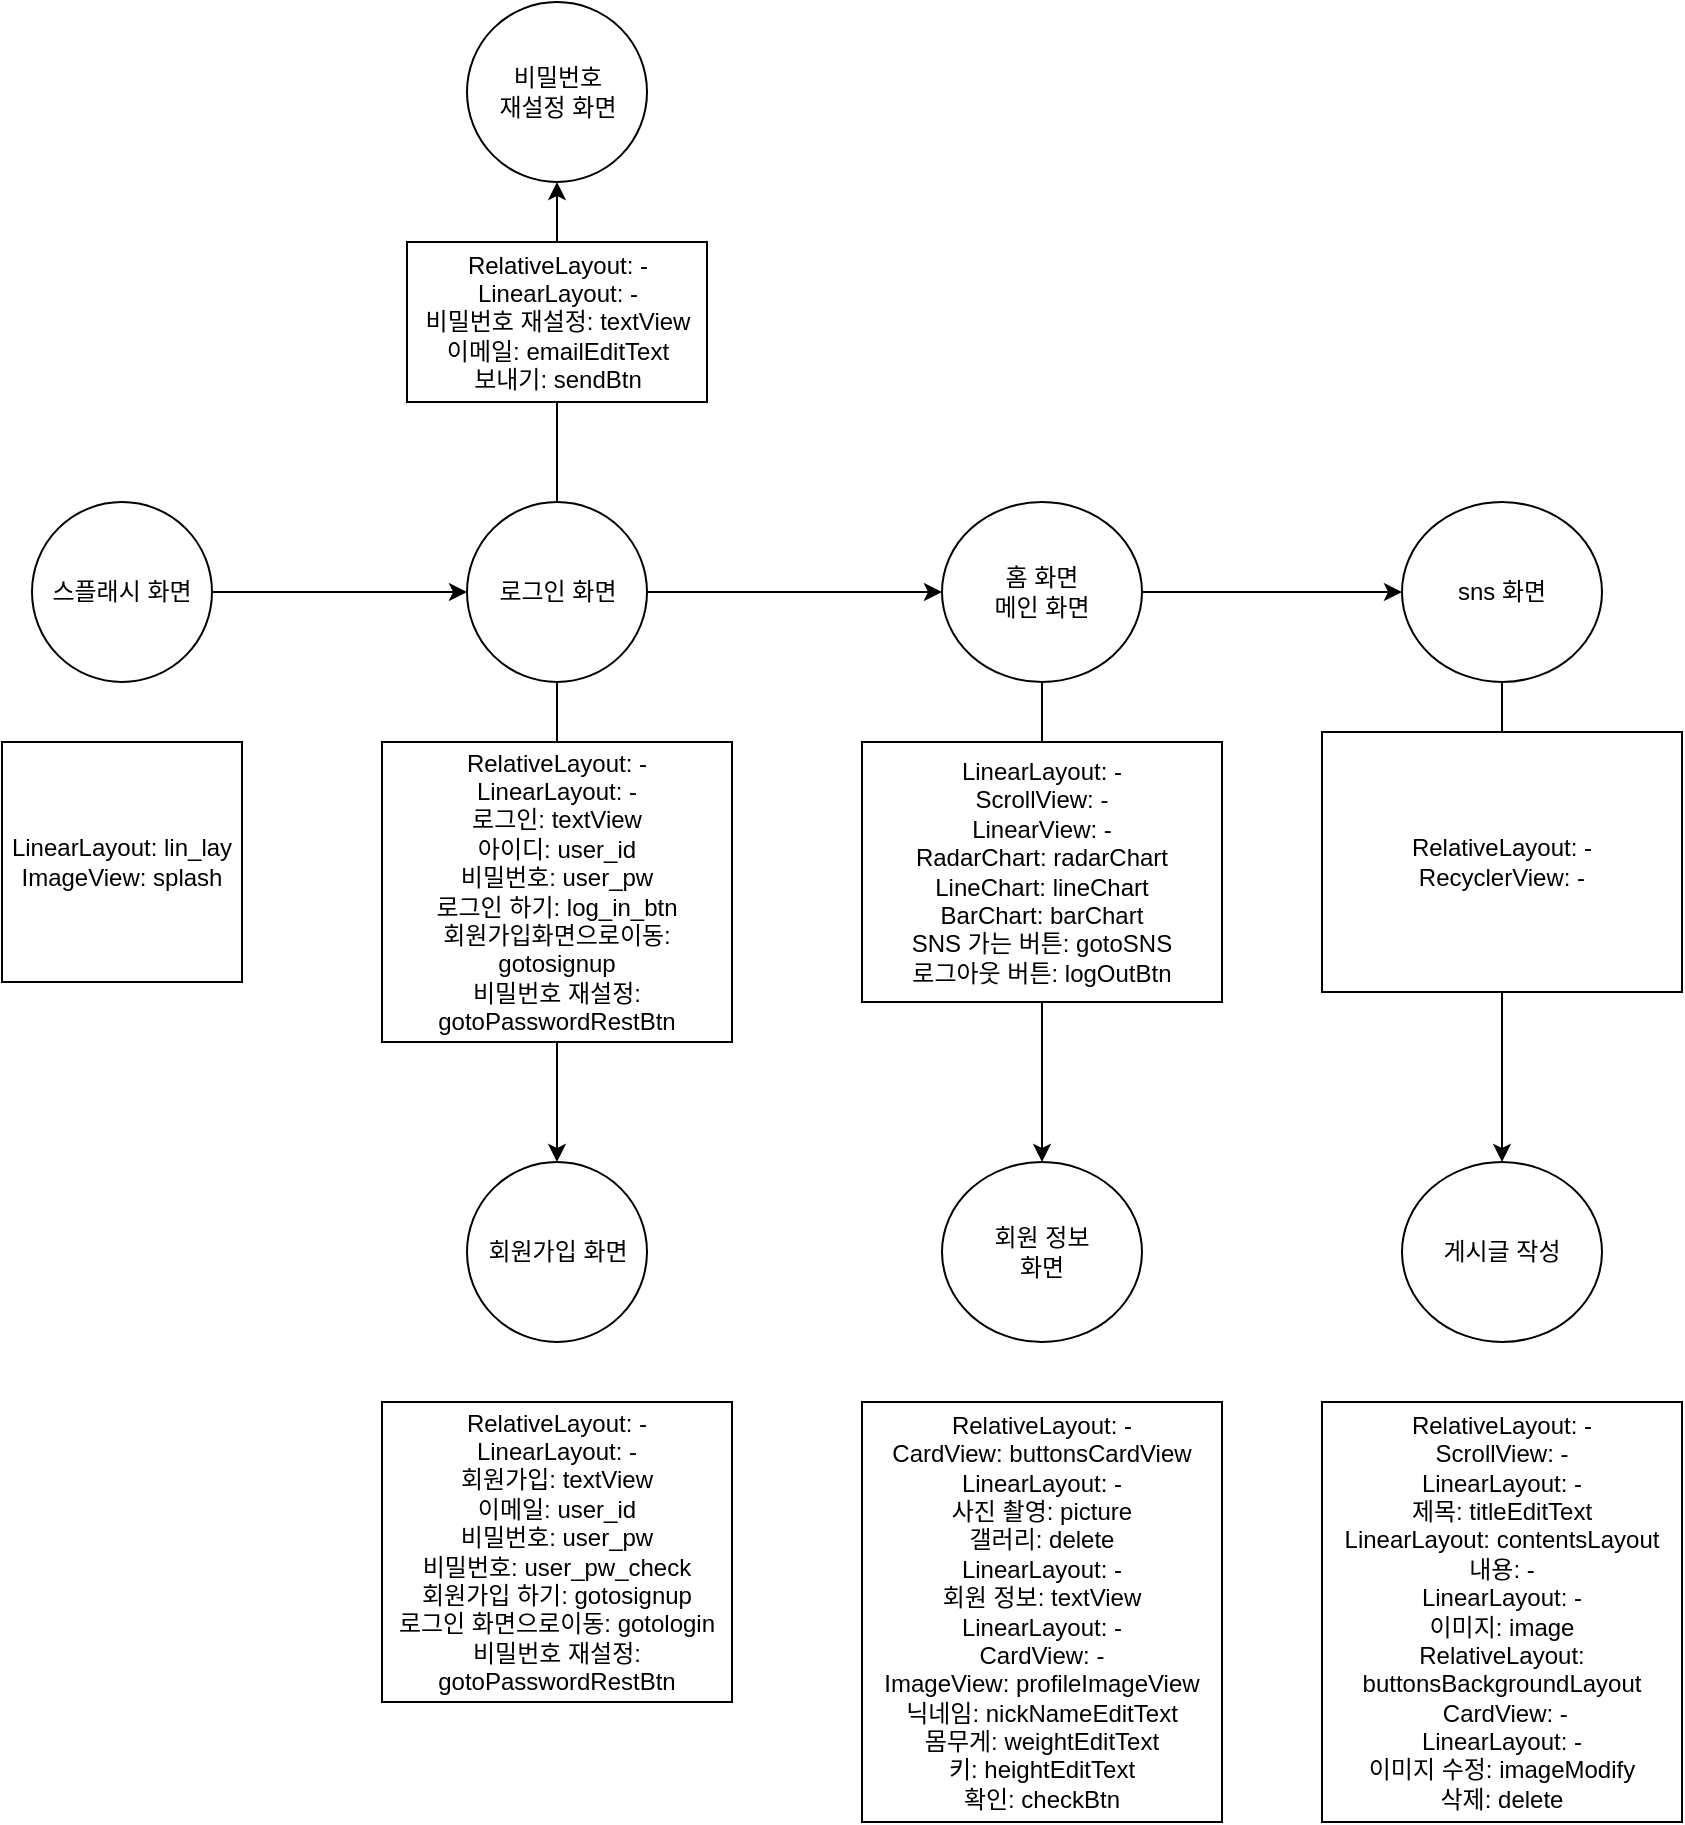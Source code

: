 <mxfile version="14.1.2" type="github">
  <diagram id="nYfGw-OdO5o9pNm-MPYq" name="Page-1">
    <mxGraphModel dx="1422" dy="1931" grid="1" gridSize="10" guides="1" tooltips="1" connect="1" arrows="1" fold="1" page="1" pageScale="1" pageWidth="827" pageHeight="1169" math="0" shadow="0">
      <root>
        <mxCell id="0" />
        <mxCell id="1" parent="0" />
        <mxCell id="ubwD8zAqVZASkOou1UaE-28" value="" style="edgeStyle=orthogonalEdgeStyle;rounded=0;orthogonalLoop=1;jettySize=auto;html=1;entryX=0.5;entryY=0;entryDx=0;entryDy=0;" edge="1" parent="1" source="ubwD8zAqVZASkOou1UaE-2" target="ubwD8zAqVZASkOou1UaE-26">
          <mxGeometry relative="1" as="geometry">
            <mxPoint x="690" y="265" as="targetPoint" />
          </mxGeometry>
        </mxCell>
        <mxCell id="ubwD8zAqVZASkOou1UaE-30" value="" style="edgeStyle=orthogonalEdgeStyle;rounded=0;orthogonalLoop=1;jettySize=auto;html=1;" edge="1" parent="1" source="ubwD8zAqVZASkOou1UaE-2" target="ubwD8zAqVZASkOou1UaE-29">
          <mxGeometry relative="1" as="geometry" />
        </mxCell>
        <mxCell id="ubwD8zAqVZASkOou1UaE-2" value="홈 화면&lt;br&gt;메인 화면" style="ellipse;whiteSpace=wrap;html=1;" vertex="1" parent="1">
          <mxGeometry x="510" y="220" width="100" height="90" as="geometry" />
        </mxCell>
        <mxCell id="ubwD8zAqVZASkOou1UaE-14" value="" style="edgeStyle=orthogonalEdgeStyle;rounded=0;orthogonalLoop=1;jettySize=auto;html=1;" edge="1" parent="1" source="ubwD8zAqVZASkOou1UaE-4" target="ubwD8zAqVZASkOou1UaE-7">
          <mxGeometry relative="1" as="geometry" />
        </mxCell>
        <mxCell id="ubwD8zAqVZASkOou1UaE-4" value="스플래시 화면" style="ellipse;whiteSpace=wrap;html=1;" vertex="1" parent="1">
          <mxGeometry x="55" y="220" width="90" height="90" as="geometry" />
        </mxCell>
        <mxCell id="ubwD8zAqVZASkOou1UaE-5" value="LinearLayout: lin_lay&lt;br&gt;ImageView: splash" style="whiteSpace=wrap;html=1;aspect=fixed;" vertex="1" parent="1">
          <mxGeometry x="40" y="340" width="120" height="120" as="geometry" />
        </mxCell>
        <mxCell id="ubwD8zAqVZASkOou1UaE-15" value="" style="edgeStyle=orthogonalEdgeStyle;rounded=0;orthogonalLoop=1;jettySize=auto;html=1;" edge="1" parent="1" source="ubwD8zAqVZASkOou1UaE-7" target="ubwD8zAqVZASkOou1UaE-11">
          <mxGeometry relative="1" as="geometry" />
        </mxCell>
        <mxCell id="ubwD8zAqVZASkOou1UaE-22" value="" style="edgeStyle=orthogonalEdgeStyle;rounded=0;orthogonalLoop=1;jettySize=auto;html=1;entryX=0.5;entryY=1;entryDx=0;entryDy=0;" edge="1" parent="1" source="ubwD8zAqVZASkOou1UaE-7" target="ubwD8zAqVZASkOou1UaE-18">
          <mxGeometry relative="1" as="geometry" />
        </mxCell>
        <mxCell id="ubwD8zAqVZASkOou1UaE-24" value="" style="edgeStyle=orthogonalEdgeStyle;rounded=0;orthogonalLoop=1;jettySize=auto;html=1;entryX=0;entryY=0.5;entryDx=0;entryDy=0;" edge="1" parent="1" source="ubwD8zAqVZASkOou1UaE-7" target="ubwD8zAqVZASkOou1UaE-2">
          <mxGeometry relative="1" as="geometry">
            <mxPoint x="442.5" y="265" as="targetPoint" />
          </mxGeometry>
        </mxCell>
        <mxCell id="ubwD8zAqVZASkOou1UaE-7" value="로그인 화면" style="ellipse;whiteSpace=wrap;html=1;aspect=fixed;" vertex="1" parent="1">
          <mxGeometry x="272.5" y="220" width="90" height="90" as="geometry" />
        </mxCell>
        <mxCell id="ubwD8zAqVZASkOou1UaE-9" value="RelativeLayout: -&lt;br&gt;LinearLayout: -&lt;br&gt;로그인: textView&lt;br&gt;아이디: user_id&lt;br&gt;비밀번호: user_pw&lt;br&gt;로그인 하기: log_in_btn&lt;br&gt;회원가입화면으로이동: gotosignup&lt;br&gt;비밀번호 재설정: gotoPasswordRestBtn" style="rounded=0;whiteSpace=wrap;html=1;" vertex="1" parent="1">
          <mxGeometry x="230" y="340" width="175" height="150" as="geometry" />
        </mxCell>
        <mxCell id="ubwD8zAqVZASkOou1UaE-11" value="회원가입 화면" style="ellipse;whiteSpace=wrap;html=1;aspect=fixed;" vertex="1" parent="1">
          <mxGeometry x="272.5" y="550" width="90" height="90" as="geometry" />
        </mxCell>
        <mxCell id="ubwD8zAqVZASkOou1UaE-13" value="RelativeLayout: -&lt;br&gt;LinearLayout: -&lt;br&gt;회원가입: textView&lt;br&gt;이메일: user_id&lt;br&gt;비밀번호: user_pw&lt;br&gt;비밀번호: user_pw_check&lt;br&gt;회원가입 하기: gotosignup&lt;br&gt;로그인 화면으로이동: gotologin&lt;br&gt;비밀번호 재설정: gotoPasswordRestBtn" style="rounded=0;whiteSpace=wrap;html=1;" vertex="1" parent="1">
          <mxGeometry x="230" y="670" width="175" height="150" as="geometry" />
        </mxCell>
        <mxCell id="ubwD8zAqVZASkOou1UaE-17" value="RelativeLayout: -&lt;br&gt;LinearLayout: -&lt;br&gt;비밀번호 재설정: textView&lt;br&gt;이메일: emailEditText&lt;br&gt;보내기: sendBtn" style="rounded=0;whiteSpace=wrap;html=1;" vertex="1" parent="1">
          <mxGeometry x="242.5" y="90" width="150" height="80" as="geometry" />
        </mxCell>
        <mxCell id="ubwD8zAqVZASkOou1UaE-18" value="비밀번호 &lt;br&gt;재설정 화면" style="ellipse;whiteSpace=wrap;html=1;" vertex="1" parent="1">
          <mxGeometry x="272.5" y="-30" width="90" height="90" as="geometry" />
        </mxCell>
        <mxCell id="ubwD8zAqVZASkOou1UaE-25" value="RelativeLayout: -&lt;br&gt;CardView: buttonsCardView&lt;br&gt;LinearLayout: -&lt;br&gt;사진 촬영: picture&lt;br&gt;갤러리: delete&lt;br&gt;LinearLayout: -&lt;br&gt;회원 정보: textView&lt;br&gt;LinearLayout: -&lt;br&gt;CardView: -&lt;br&gt;ImageView: profileImageView&lt;br&gt;닉네임: nickNameEditText&lt;br&gt;몸무게: weightEditText&lt;br&gt;키: heightEditText&lt;br&gt;확인: checkBtn" style="rounded=0;whiteSpace=wrap;html=1;" vertex="1" parent="1">
          <mxGeometry x="470" y="670" width="180" height="210" as="geometry" />
        </mxCell>
        <mxCell id="ubwD8zAqVZASkOou1UaE-26" value="회원 정보&lt;br&gt;화면" style="ellipse;whiteSpace=wrap;html=1;" vertex="1" parent="1">
          <mxGeometry x="510" y="550" width="100" height="90" as="geometry" />
        </mxCell>
        <mxCell id="ubwD8zAqVZASkOou1UaE-1" value="LinearLayout: -&lt;br&gt;ScrollView: -&lt;br&gt;LinearView: -&lt;br&gt;RadarChart: radarChart&lt;br&gt;LineChart: lineChart&lt;br&gt;BarChart: barChart&lt;br&gt;SNS 가는 버튼: gotoSNS&lt;br&gt;로그아웃 버튼: logOutBtn" style="rounded=0;whiteSpace=wrap;html=1;" vertex="1" parent="1">
          <mxGeometry x="470" y="340" width="180" height="130" as="geometry" />
        </mxCell>
        <mxCell id="ubwD8zAqVZASkOou1UaE-33" value="" style="edgeStyle=orthogonalEdgeStyle;rounded=0;orthogonalLoop=1;jettySize=auto;html=1;" edge="1" parent="1" source="ubwD8zAqVZASkOou1UaE-29">
          <mxGeometry relative="1" as="geometry">
            <mxPoint x="790" y="550" as="targetPoint" />
          </mxGeometry>
        </mxCell>
        <mxCell id="ubwD8zAqVZASkOou1UaE-29" value="sns 화면" style="ellipse;whiteSpace=wrap;html=1;" vertex="1" parent="1">
          <mxGeometry x="740" y="220" width="100" height="90" as="geometry" />
        </mxCell>
        <mxCell id="ubwD8zAqVZASkOou1UaE-31" value="RelativeLayout: -&lt;br&gt;RecyclerView: -" style="rounded=0;whiteSpace=wrap;html=1;" vertex="1" parent="1">
          <mxGeometry x="700" y="335" width="180" height="130" as="geometry" />
        </mxCell>
        <mxCell id="ubwD8zAqVZASkOou1UaE-34" value="RelativeLayout: -&lt;br&gt;ScrollView: -&lt;br&gt;LinearLayout: -&lt;br&gt;제목: titleEditText&lt;br&gt;LinearLayout: contentsLayout&lt;br&gt;내용: -&lt;br&gt;LinearLayout: -&lt;br&gt;이미지: image&lt;br&gt;RelativeLayout: buttonsBackgroundLayout&lt;br&gt;&amp;nbsp;CardView: -&lt;br&gt;LinearLayout: -&lt;br&gt;이미지 수정: imageModify&lt;br&gt;삭제: delete" style="rounded=0;whiteSpace=wrap;html=1;" vertex="1" parent="1">
          <mxGeometry x="700" y="670" width="180" height="210" as="geometry" />
        </mxCell>
        <mxCell id="ubwD8zAqVZASkOou1UaE-35" value="게시글 작성" style="ellipse;whiteSpace=wrap;html=1;" vertex="1" parent="1">
          <mxGeometry x="740" y="550" width="100" height="90" as="geometry" />
        </mxCell>
      </root>
    </mxGraphModel>
  </diagram>
</mxfile>
